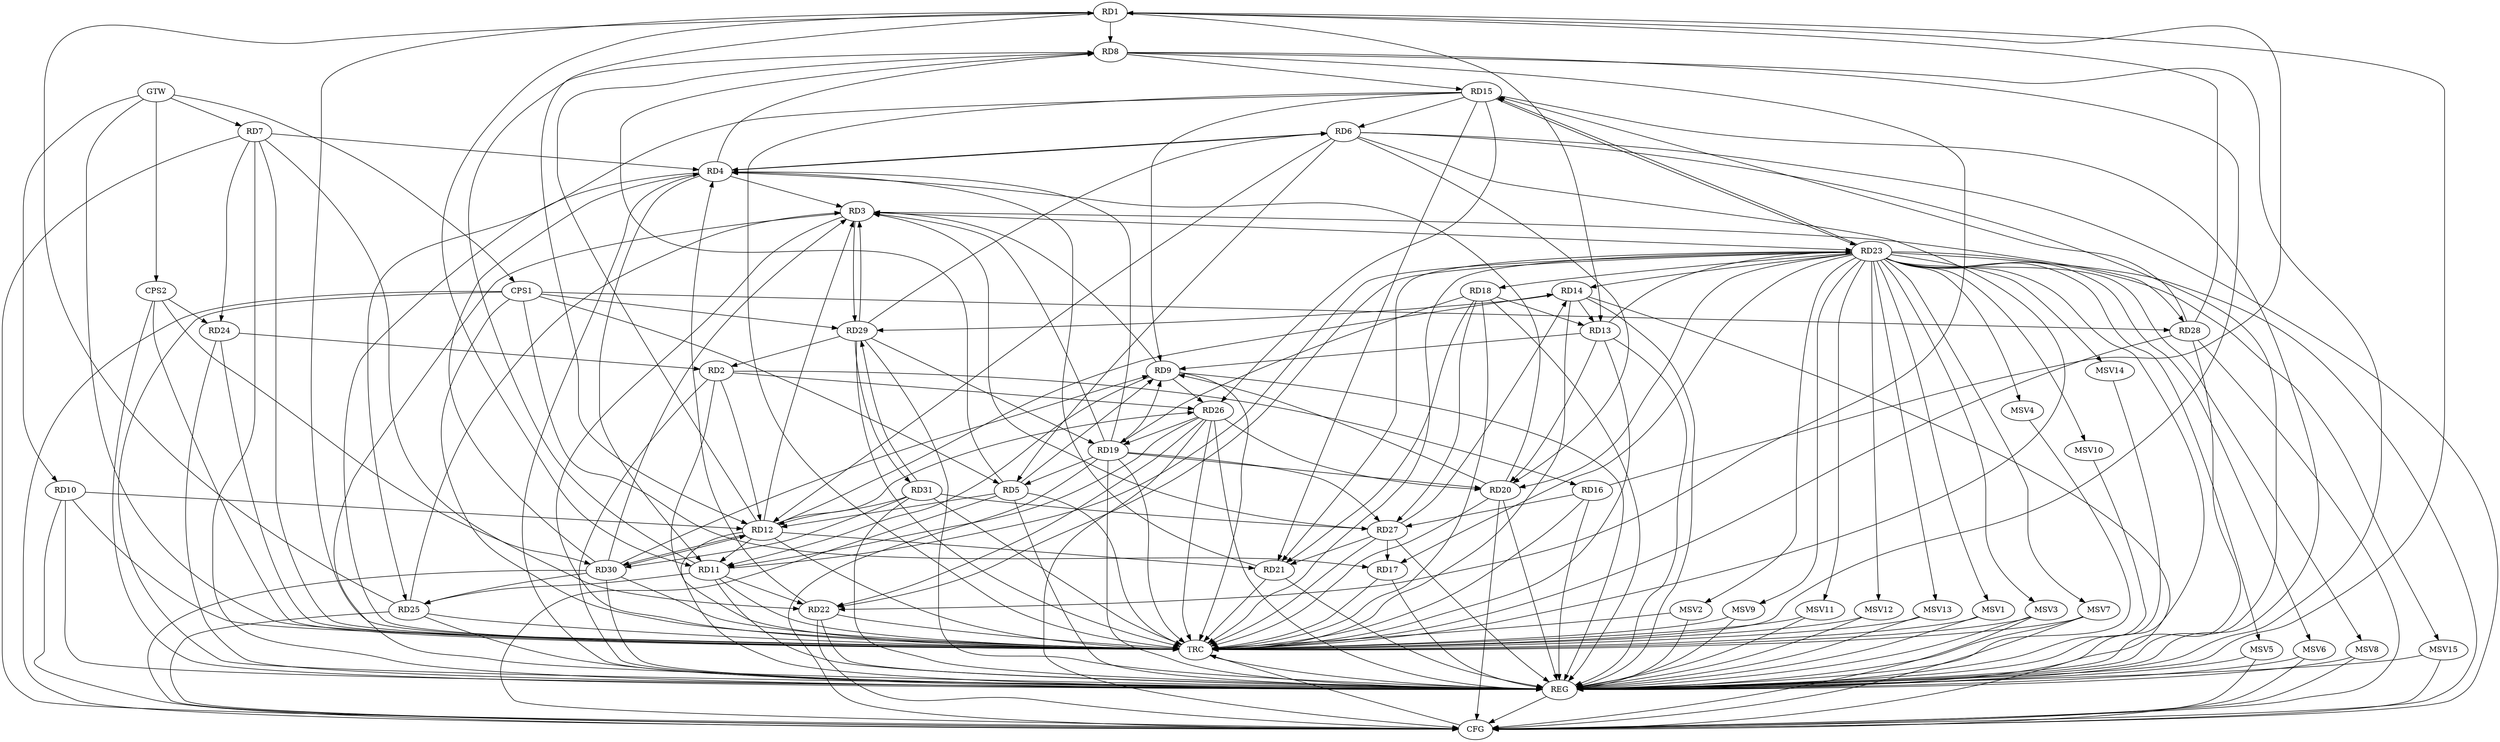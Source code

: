 strict digraph G {
  RD1 [ label="RD1" ];
  RD2 [ label="RD2" ];
  RD3 [ label="RD3" ];
  RD4 [ label="RD4" ];
  RD5 [ label="RD5" ];
  RD6 [ label="RD6" ];
  RD7 [ label="RD7" ];
  RD8 [ label="RD8" ];
  RD9 [ label="RD9" ];
  RD10 [ label="RD10" ];
  RD11 [ label="RD11" ];
  RD12 [ label="RD12" ];
  RD13 [ label="RD13" ];
  RD14 [ label="RD14" ];
  RD15 [ label="RD15" ];
  RD16 [ label="RD16" ];
  RD17 [ label="RD17" ];
  RD18 [ label="RD18" ];
  RD19 [ label="RD19" ];
  RD20 [ label="RD20" ];
  RD21 [ label="RD21" ];
  RD22 [ label="RD22" ];
  RD23 [ label="RD23" ];
  RD24 [ label="RD24" ];
  RD25 [ label="RD25" ];
  RD26 [ label="RD26" ];
  RD27 [ label="RD27" ];
  RD28 [ label="RD28" ];
  RD29 [ label="RD29" ];
  RD30 [ label="RD30" ];
  RD31 [ label="RD31" ];
  CPS1 [ label="CPS1" ];
  CPS2 [ label="CPS2" ];
  GTW [ label="GTW" ];
  REG [ label="REG" ];
  CFG [ label="CFG" ];
  TRC [ label="TRC" ];
  MSV1 [ label="MSV1" ];
  MSV2 [ label="MSV2" ];
  MSV3 [ label="MSV3" ];
  MSV4 [ label="MSV4" ];
  MSV5 [ label="MSV5" ];
  MSV6 [ label="MSV6" ];
  MSV7 [ label="MSV7" ];
  MSV8 [ label="MSV8" ];
  MSV9 [ label="MSV9" ];
  MSV10 [ label="MSV10" ];
  MSV11 [ label="MSV11" ];
  MSV12 [ label="MSV12" ];
  MSV13 [ label="MSV13" ];
  MSV14 [ label="MSV14" ];
  MSV15 [ label="MSV15" ];
  RD1 -> RD8;
  RD1 -> RD11;
  RD1 -> RD12;
  RD1 -> RD13;
  RD16 -> RD1;
  RD25 -> RD1;
  RD28 -> RD1;
  RD2 -> RD12;
  RD2 -> RD16;
  RD24 -> RD2;
  RD2 -> RD26;
  RD29 -> RD2;
  RD4 -> RD3;
  RD9 -> RD3;
  RD12 -> RD3;
  RD19 -> RD3;
  RD3 -> RD23;
  RD25 -> RD3;
  RD27 -> RD3;
  RD3 -> RD28;
  RD3 -> RD29;
  RD29 -> RD3;
  RD30 -> RD3;
  RD4 -> RD6;
  RD6 -> RD4;
  RD7 -> RD4;
  RD4 -> RD8;
  RD4 -> RD11;
  RD19 -> RD4;
  RD20 -> RD4;
  RD21 -> RD4;
  RD22 -> RD4;
  RD30 -> RD4;
  RD6 -> RD5;
  RD5 -> RD8;
  RD5 -> RD9;
  RD5 -> RD12;
  RD19 -> RD5;
  RD6 -> RD12;
  RD15 -> RD6;
  RD6 -> RD20;
  RD29 -> RD6;
  RD7 -> RD22;
  RD7 -> RD24;
  RD11 -> RD8;
  RD12 -> RD8;
  RD8 -> RD15;
  RD8 -> RD22;
  RD9 -> RD11;
  RD13 -> RD9;
  RD15 -> RD9;
  RD19 -> RD9;
  RD20 -> RD9;
  RD9 -> RD26;
  RD30 -> RD9;
  RD10 -> RD12;
  RD12 -> RD11;
  RD11 -> RD22;
  RD11 -> RD23;
  RD11 -> RD25;
  RD26 -> RD11;
  RD12 -> RD14;
  RD12 -> RD21;
  RD12 -> RD26;
  RD12 -> RD30;
  RD30 -> RD12;
  RD31 -> RD12;
  RD14 -> RD13;
  RD18 -> RD13;
  RD13 -> RD20;
  RD13 -> RD23;
  RD23 -> RD14;
  RD27 -> RD14;
  RD14 -> RD29;
  RD15 -> RD21;
  RD15 -> RD23;
  RD23 -> RD15;
  RD15 -> RD25;
  RD15 -> RD26;
  RD28 -> RD15;
  RD16 -> RD27;
  RD23 -> RD17;
  RD27 -> RD17;
  RD18 -> RD19;
  RD18 -> RD21;
  RD23 -> RD18;
  RD18 -> RD27;
  RD19 -> RD20;
  RD26 -> RD19;
  RD19 -> RD27;
  RD29 -> RD19;
  RD23 -> RD20;
  RD26 -> RD20;
  RD23 -> RD21;
  RD27 -> RD21;
  RD23 -> RD22;
  RD26 -> RD22;
  RD30 -> RD25;
  RD31 -> RD27;
  RD29 -> RD31;
  RD31 -> RD29;
  RD31 -> RD30;
  CPS1 -> RD17;
  CPS1 -> RD29;
  CPS1 -> RD5;
  CPS1 -> RD28;
  CPS2 -> RD30;
  CPS2 -> RD24;
  GTW -> RD7;
  GTW -> RD10;
  GTW -> CPS1;
  GTW -> CPS2;
  RD1 -> REG;
  RD2 -> REG;
  RD3 -> REG;
  RD4 -> REG;
  RD5 -> REG;
  RD6 -> REG;
  RD7 -> REG;
  RD8 -> REG;
  RD9 -> REG;
  RD10 -> REG;
  RD11 -> REG;
  RD12 -> REG;
  RD13 -> REG;
  RD14 -> REG;
  RD15 -> REG;
  RD16 -> REG;
  RD17 -> REG;
  RD18 -> REG;
  RD19 -> REG;
  RD20 -> REG;
  RD21 -> REG;
  RD22 -> REG;
  RD23 -> REG;
  RD24 -> REG;
  RD25 -> REG;
  RD26 -> REG;
  RD27 -> REG;
  RD28 -> REG;
  RD29 -> REG;
  RD30 -> REG;
  RD31 -> REG;
  CPS1 -> REG;
  CPS2 -> REG;
  RD6 -> CFG;
  CPS1 -> CFG;
  RD10 -> CFG;
  RD28 -> CFG;
  RD7 -> CFG;
  RD14 -> CFG;
  RD25 -> CFG;
  RD23 -> CFG;
  RD30 -> CFG;
  RD20 -> CFG;
  RD19 -> CFG;
  RD22 -> CFG;
  RD5 -> CFG;
  RD26 -> CFG;
  REG -> CFG;
  RD1 -> TRC;
  RD2 -> TRC;
  RD3 -> TRC;
  RD4 -> TRC;
  RD5 -> TRC;
  RD6 -> TRC;
  RD7 -> TRC;
  RD8 -> TRC;
  RD9 -> TRC;
  RD10 -> TRC;
  RD11 -> TRC;
  RD12 -> TRC;
  RD13 -> TRC;
  RD14 -> TRC;
  RD15 -> TRC;
  RD16 -> TRC;
  RD17 -> TRC;
  RD18 -> TRC;
  RD19 -> TRC;
  RD20 -> TRC;
  RD21 -> TRC;
  RD22 -> TRC;
  RD23 -> TRC;
  RD24 -> TRC;
  RD25 -> TRC;
  RD26 -> TRC;
  RD27 -> TRC;
  RD28 -> TRC;
  RD29 -> TRC;
  RD30 -> TRC;
  RD31 -> TRC;
  CPS1 -> TRC;
  CPS2 -> TRC;
  GTW -> TRC;
  CFG -> TRC;
  TRC -> REG;
  RD23 -> MSV1;
  RD23 -> MSV2;
  RD23 -> MSV3;
  RD23 -> MSV4;
  RD23 -> MSV5;
  MSV1 -> REG;
  MSV1 -> TRC;
  MSV2 -> REG;
  MSV2 -> TRC;
  MSV3 -> REG;
  MSV3 -> TRC;
  MSV3 -> CFG;
  MSV4 -> REG;
  MSV5 -> REG;
  MSV5 -> CFG;
  RD23 -> MSV6;
  RD23 -> MSV7;
  MSV6 -> REG;
  MSV6 -> CFG;
  MSV7 -> REG;
  MSV7 -> TRC;
  MSV7 -> CFG;
  RD23 -> MSV8;
  MSV8 -> REG;
  MSV8 -> CFG;
  RD23 -> MSV9;
  MSV9 -> REG;
  MSV9 -> TRC;
  RD23 -> MSV10;
  RD23 -> MSV11;
  MSV10 -> REG;
  MSV11 -> REG;
  MSV11 -> TRC;
  RD23 -> MSV12;
  RD23 -> MSV13;
  RD23 -> MSV14;
  MSV12 -> REG;
  MSV12 -> TRC;
  MSV13 -> REG;
  MSV13 -> TRC;
  MSV14 -> REG;
  RD23 -> MSV15;
  MSV15 -> REG;
  MSV15 -> CFG;
}
